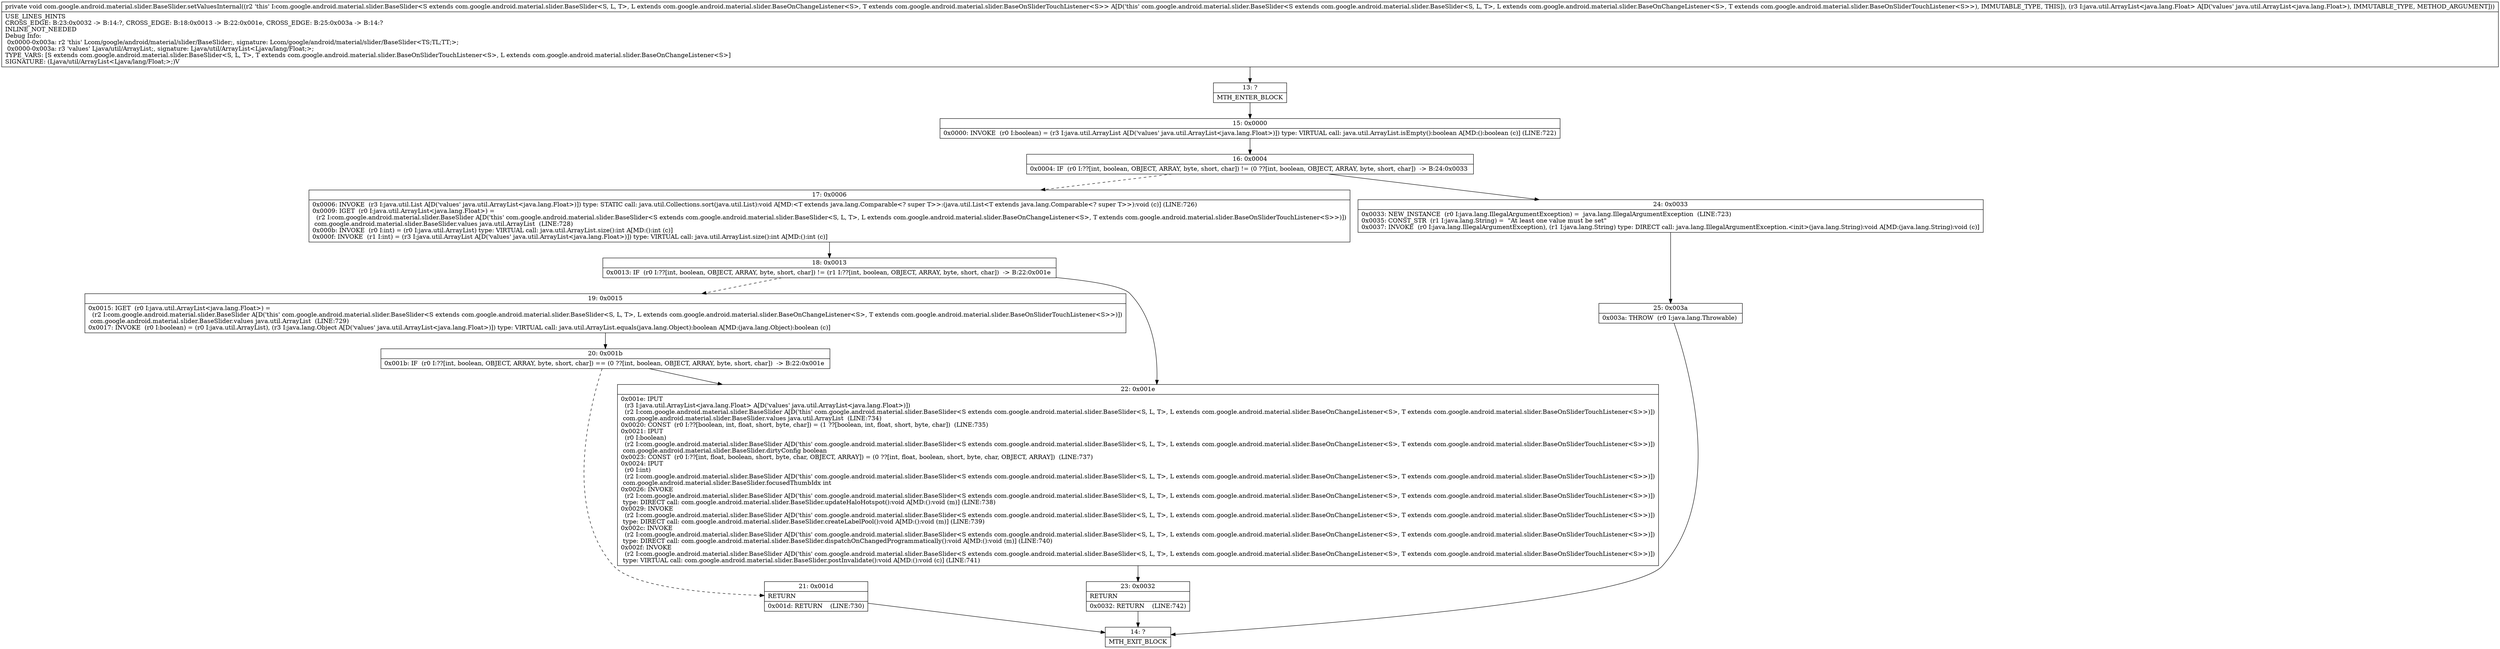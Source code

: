 digraph "CFG forcom.google.android.material.slider.BaseSlider.setValuesInternal(Ljava\/util\/ArrayList;)V" {
Node_13 [shape=record,label="{13\:\ ?|MTH_ENTER_BLOCK\l}"];
Node_15 [shape=record,label="{15\:\ 0x0000|0x0000: INVOKE  (r0 I:boolean) = (r3 I:java.util.ArrayList A[D('values' java.util.ArrayList\<java.lang.Float\>)]) type: VIRTUAL call: java.util.ArrayList.isEmpty():boolean A[MD:():boolean (c)] (LINE:722)\l}"];
Node_16 [shape=record,label="{16\:\ 0x0004|0x0004: IF  (r0 I:??[int, boolean, OBJECT, ARRAY, byte, short, char]) != (0 ??[int, boolean, OBJECT, ARRAY, byte, short, char])  \-\> B:24:0x0033 \l}"];
Node_17 [shape=record,label="{17\:\ 0x0006|0x0006: INVOKE  (r3 I:java.util.List A[D('values' java.util.ArrayList\<java.lang.Float\>)]) type: STATIC call: java.util.Collections.sort(java.util.List):void A[MD:\<T extends java.lang.Comparable\<? super T\>\>:(java.util.List\<T extends java.lang.Comparable\<? super T\>\>):void (c)] (LINE:726)\l0x0009: IGET  (r0 I:java.util.ArrayList\<java.lang.Float\>) = \l  (r2 I:com.google.android.material.slider.BaseSlider A[D('this' com.google.android.material.slider.BaseSlider\<S extends com.google.android.material.slider.BaseSlider\<S, L, T\>, L extends com.google.android.material.slider.BaseOnChangeListener\<S\>, T extends com.google.android.material.slider.BaseOnSliderTouchListener\<S\>\>)])\l com.google.android.material.slider.BaseSlider.values java.util.ArrayList  (LINE:728)\l0x000b: INVOKE  (r0 I:int) = (r0 I:java.util.ArrayList) type: VIRTUAL call: java.util.ArrayList.size():int A[MD:():int (c)]\l0x000f: INVOKE  (r1 I:int) = (r3 I:java.util.ArrayList A[D('values' java.util.ArrayList\<java.lang.Float\>)]) type: VIRTUAL call: java.util.ArrayList.size():int A[MD:():int (c)]\l}"];
Node_18 [shape=record,label="{18\:\ 0x0013|0x0013: IF  (r0 I:??[int, boolean, OBJECT, ARRAY, byte, short, char]) != (r1 I:??[int, boolean, OBJECT, ARRAY, byte, short, char])  \-\> B:22:0x001e \l}"];
Node_19 [shape=record,label="{19\:\ 0x0015|0x0015: IGET  (r0 I:java.util.ArrayList\<java.lang.Float\>) = \l  (r2 I:com.google.android.material.slider.BaseSlider A[D('this' com.google.android.material.slider.BaseSlider\<S extends com.google.android.material.slider.BaseSlider\<S, L, T\>, L extends com.google.android.material.slider.BaseOnChangeListener\<S\>, T extends com.google.android.material.slider.BaseOnSliderTouchListener\<S\>\>)])\l com.google.android.material.slider.BaseSlider.values java.util.ArrayList  (LINE:729)\l0x0017: INVOKE  (r0 I:boolean) = (r0 I:java.util.ArrayList), (r3 I:java.lang.Object A[D('values' java.util.ArrayList\<java.lang.Float\>)]) type: VIRTUAL call: java.util.ArrayList.equals(java.lang.Object):boolean A[MD:(java.lang.Object):boolean (c)]\l}"];
Node_20 [shape=record,label="{20\:\ 0x001b|0x001b: IF  (r0 I:??[int, boolean, OBJECT, ARRAY, byte, short, char]) == (0 ??[int, boolean, OBJECT, ARRAY, byte, short, char])  \-\> B:22:0x001e \l}"];
Node_21 [shape=record,label="{21\:\ 0x001d|RETURN\l|0x001d: RETURN    (LINE:730)\l}"];
Node_14 [shape=record,label="{14\:\ ?|MTH_EXIT_BLOCK\l}"];
Node_22 [shape=record,label="{22\:\ 0x001e|0x001e: IPUT  \l  (r3 I:java.util.ArrayList\<java.lang.Float\> A[D('values' java.util.ArrayList\<java.lang.Float\>)])\l  (r2 I:com.google.android.material.slider.BaseSlider A[D('this' com.google.android.material.slider.BaseSlider\<S extends com.google.android.material.slider.BaseSlider\<S, L, T\>, L extends com.google.android.material.slider.BaseOnChangeListener\<S\>, T extends com.google.android.material.slider.BaseOnSliderTouchListener\<S\>\>)])\l com.google.android.material.slider.BaseSlider.values java.util.ArrayList  (LINE:734)\l0x0020: CONST  (r0 I:??[boolean, int, float, short, byte, char]) = (1 ??[boolean, int, float, short, byte, char])  (LINE:735)\l0x0021: IPUT  \l  (r0 I:boolean)\l  (r2 I:com.google.android.material.slider.BaseSlider A[D('this' com.google.android.material.slider.BaseSlider\<S extends com.google.android.material.slider.BaseSlider\<S, L, T\>, L extends com.google.android.material.slider.BaseOnChangeListener\<S\>, T extends com.google.android.material.slider.BaseOnSliderTouchListener\<S\>\>)])\l com.google.android.material.slider.BaseSlider.dirtyConfig boolean \l0x0023: CONST  (r0 I:??[int, float, boolean, short, byte, char, OBJECT, ARRAY]) = (0 ??[int, float, boolean, short, byte, char, OBJECT, ARRAY])  (LINE:737)\l0x0024: IPUT  \l  (r0 I:int)\l  (r2 I:com.google.android.material.slider.BaseSlider A[D('this' com.google.android.material.slider.BaseSlider\<S extends com.google.android.material.slider.BaseSlider\<S, L, T\>, L extends com.google.android.material.slider.BaseOnChangeListener\<S\>, T extends com.google.android.material.slider.BaseOnSliderTouchListener\<S\>\>)])\l com.google.android.material.slider.BaseSlider.focusedThumbIdx int \l0x0026: INVOKE  \l  (r2 I:com.google.android.material.slider.BaseSlider A[D('this' com.google.android.material.slider.BaseSlider\<S extends com.google.android.material.slider.BaseSlider\<S, L, T\>, L extends com.google.android.material.slider.BaseOnChangeListener\<S\>, T extends com.google.android.material.slider.BaseOnSliderTouchListener\<S\>\>)])\l type: DIRECT call: com.google.android.material.slider.BaseSlider.updateHaloHotspot():void A[MD:():void (m)] (LINE:738)\l0x0029: INVOKE  \l  (r2 I:com.google.android.material.slider.BaseSlider A[D('this' com.google.android.material.slider.BaseSlider\<S extends com.google.android.material.slider.BaseSlider\<S, L, T\>, L extends com.google.android.material.slider.BaseOnChangeListener\<S\>, T extends com.google.android.material.slider.BaseOnSliderTouchListener\<S\>\>)])\l type: DIRECT call: com.google.android.material.slider.BaseSlider.createLabelPool():void A[MD:():void (m)] (LINE:739)\l0x002c: INVOKE  \l  (r2 I:com.google.android.material.slider.BaseSlider A[D('this' com.google.android.material.slider.BaseSlider\<S extends com.google.android.material.slider.BaseSlider\<S, L, T\>, L extends com.google.android.material.slider.BaseOnChangeListener\<S\>, T extends com.google.android.material.slider.BaseOnSliderTouchListener\<S\>\>)])\l type: DIRECT call: com.google.android.material.slider.BaseSlider.dispatchOnChangedProgrammatically():void A[MD:():void (m)] (LINE:740)\l0x002f: INVOKE  \l  (r2 I:com.google.android.material.slider.BaseSlider A[D('this' com.google.android.material.slider.BaseSlider\<S extends com.google.android.material.slider.BaseSlider\<S, L, T\>, L extends com.google.android.material.slider.BaseOnChangeListener\<S\>, T extends com.google.android.material.slider.BaseOnSliderTouchListener\<S\>\>)])\l type: VIRTUAL call: com.google.android.material.slider.BaseSlider.postInvalidate():void A[MD:():void (c)] (LINE:741)\l}"];
Node_23 [shape=record,label="{23\:\ 0x0032|RETURN\l|0x0032: RETURN    (LINE:742)\l}"];
Node_24 [shape=record,label="{24\:\ 0x0033|0x0033: NEW_INSTANCE  (r0 I:java.lang.IllegalArgumentException) =  java.lang.IllegalArgumentException  (LINE:723)\l0x0035: CONST_STR  (r1 I:java.lang.String) =  \"At least one value must be set\" \l0x0037: INVOKE  (r0 I:java.lang.IllegalArgumentException), (r1 I:java.lang.String) type: DIRECT call: java.lang.IllegalArgumentException.\<init\>(java.lang.String):void A[MD:(java.lang.String):void (c)]\l}"];
Node_25 [shape=record,label="{25\:\ 0x003a|0x003a: THROW  (r0 I:java.lang.Throwable) \l}"];
MethodNode[shape=record,label="{private void com.google.android.material.slider.BaseSlider.setValuesInternal((r2 'this' I:com.google.android.material.slider.BaseSlider\<S extends com.google.android.material.slider.BaseSlider\<S, L, T\>, L extends com.google.android.material.slider.BaseOnChangeListener\<S\>, T extends com.google.android.material.slider.BaseOnSliderTouchListener\<S\>\> A[D('this' com.google.android.material.slider.BaseSlider\<S extends com.google.android.material.slider.BaseSlider\<S, L, T\>, L extends com.google.android.material.slider.BaseOnChangeListener\<S\>, T extends com.google.android.material.slider.BaseOnSliderTouchListener\<S\>\>), IMMUTABLE_TYPE, THIS]), (r3 I:java.util.ArrayList\<java.lang.Float\> A[D('values' java.util.ArrayList\<java.lang.Float\>), IMMUTABLE_TYPE, METHOD_ARGUMENT]))  | USE_LINES_HINTS\lCROSS_EDGE: B:23:0x0032 \-\> B:14:?, CROSS_EDGE: B:18:0x0013 \-\> B:22:0x001e, CROSS_EDGE: B:25:0x003a \-\> B:14:?\lINLINE_NOT_NEEDED\lDebug Info:\l  0x0000\-0x003a: r2 'this' Lcom\/google\/android\/material\/slider\/BaseSlider;, signature: Lcom\/google\/android\/material\/slider\/BaseSlider\<TS;TL;TT;\>;\l  0x0000\-0x003a: r3 'values' Ljava\/util\/ArrayList;, signature: Ljava\/util\/ArrayList\<Ljava\/lang\/Float;\>;\lTYPE_VARS: [S extends com.google.android.material.slider.BaseSlider\<S, L, T\>, T extends com.google.android.material.slider.BaseOnSliderTouchListener\<S\>, L extends com.google.android.material.slider.BaseOnChangeListener\<S\>]\lSIGNATURE: (Ljava\/util\/ArrayList\<Ljava\/lang\/Float;\>;)V\l}"];
MethodNode -> Node_13;Node_13 -> Node_15;
Node_15 -> Node_16;
Node_16 -> Node_17[style=dashed];
Node_16 -> Node_24;
Node_17 -> Node_18;
Node_18 -> Node_19[style=dashed];
Node_18 -> Node_22;
Node_19 -> Node_20;
Node_20 -> Node_21[style=dashed];
Node_20 -> Node_22;
Node_21 -> Node_14;
Node_22 -> Node_23;
Node_23 -> Node_14;
Node_24 -> Node_25;
Node_25 -> Node_14;
}

